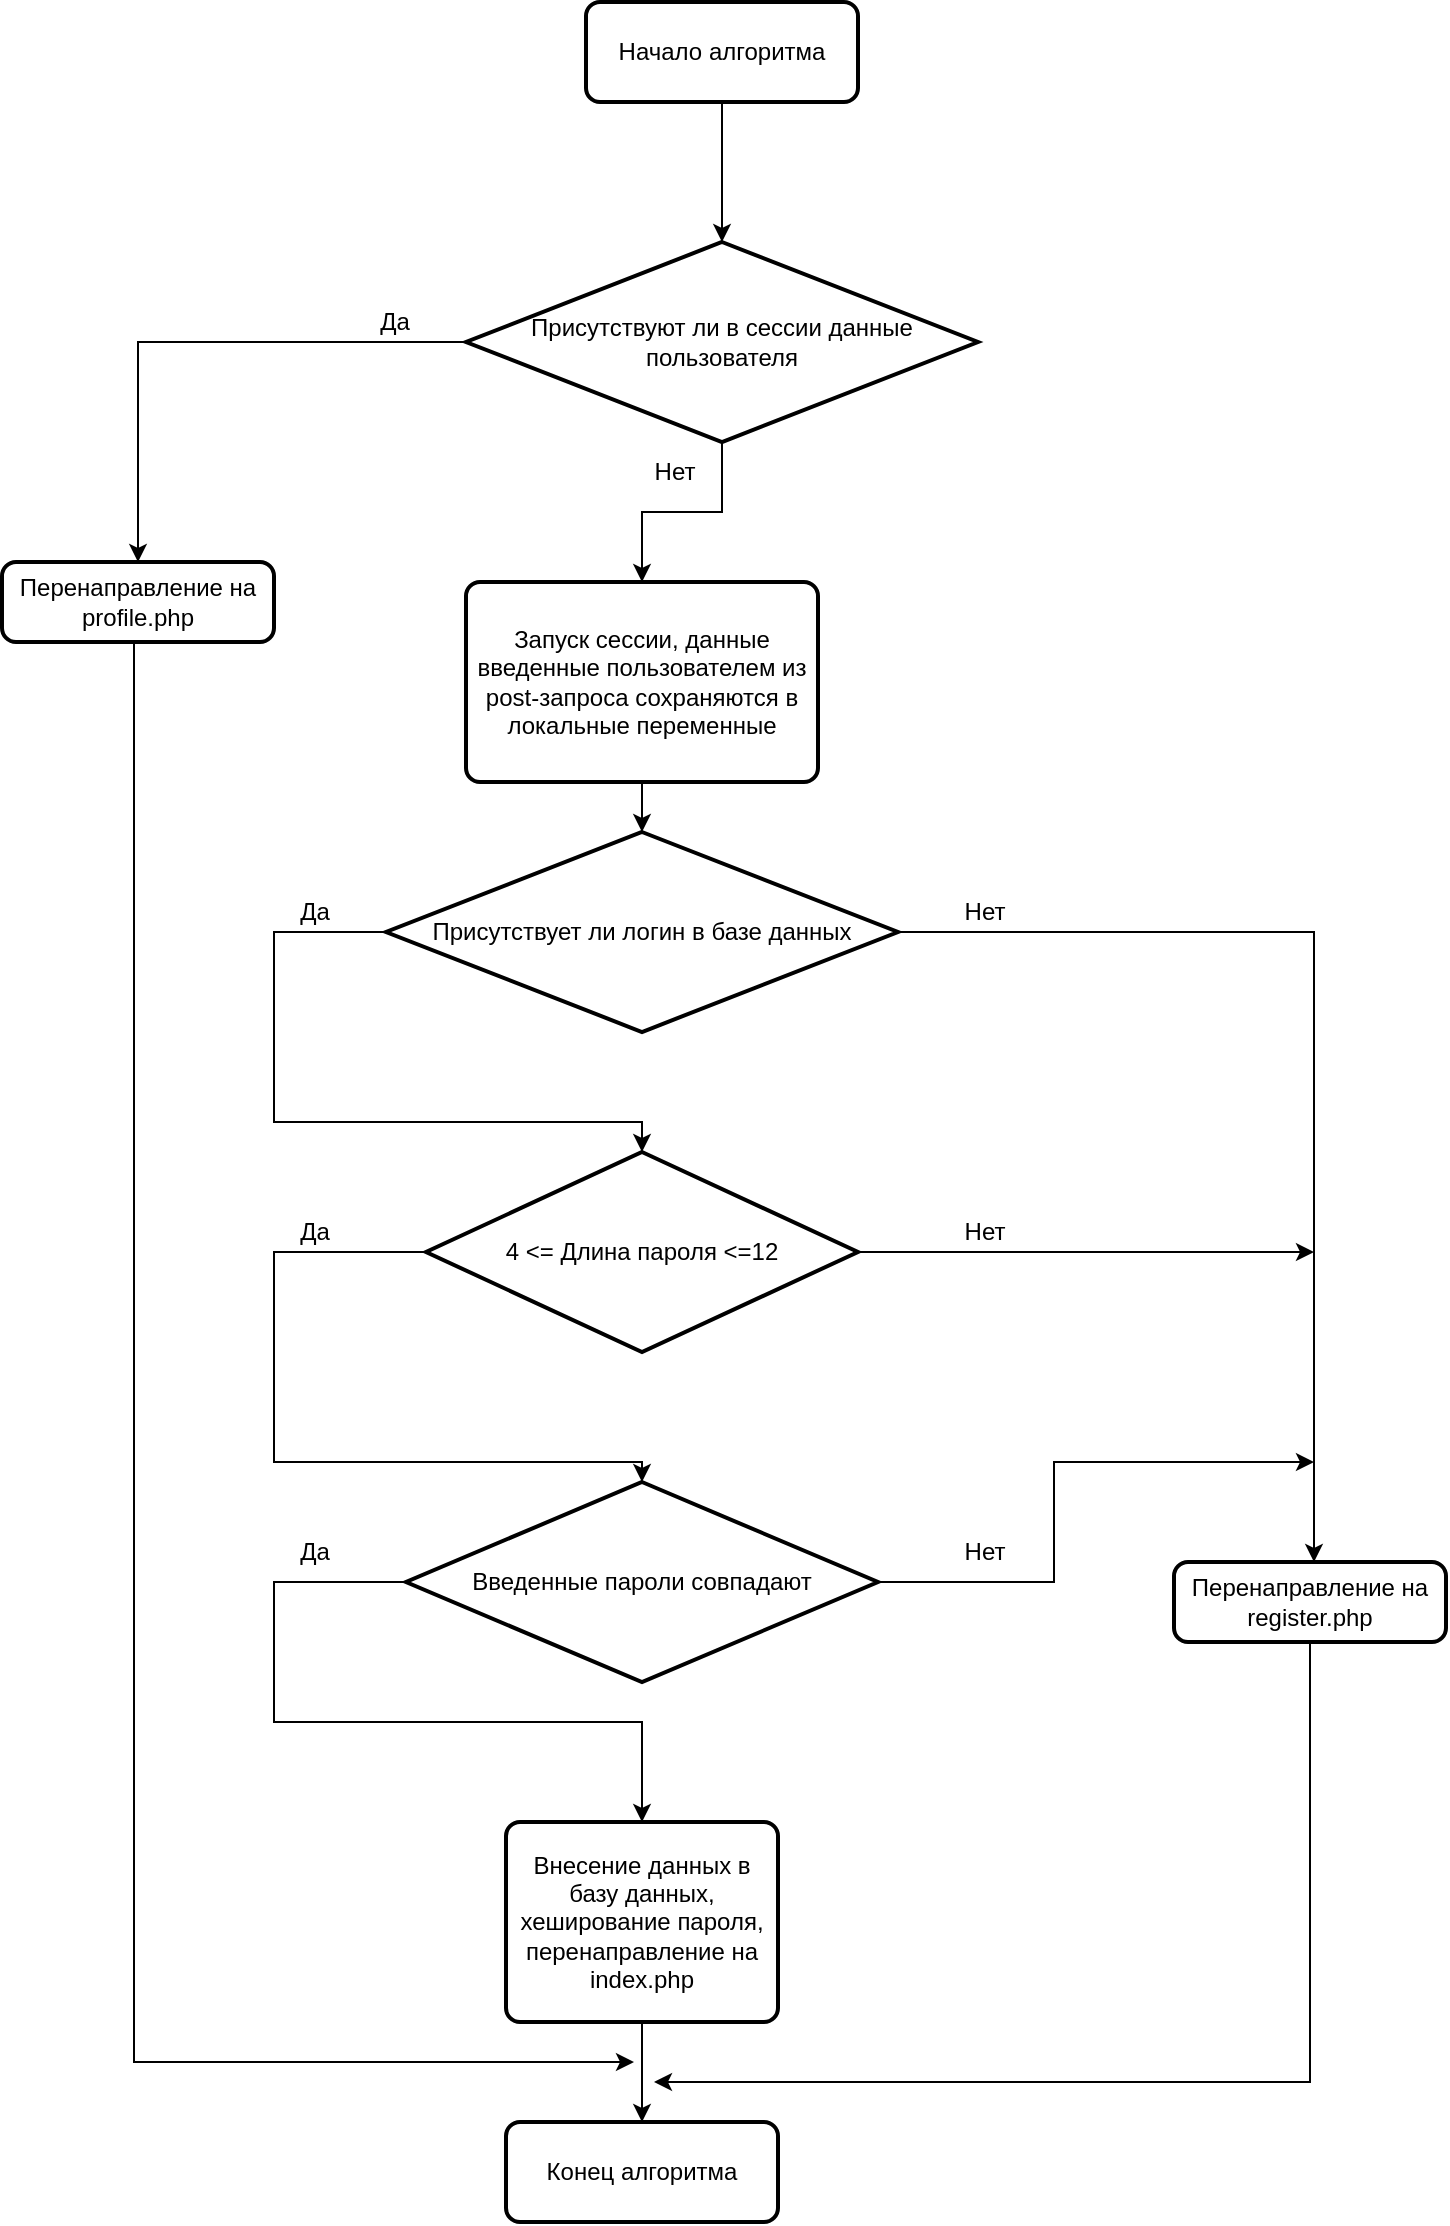 <mxfile version="20.5.3"><diagram id="tfy3GRNyEf898n816LnG" name="Страница 1"><mxGraphModel dx="1424" dy="827" grid="1" gridSize="10" guides="1" tooltips="1" connect="1" arrows="1" fold="1" page="1" pageScale="1" pageWidth="827" pageHeight="1169" math="0" shadow="0"><root><mxCell id="0"/><mxCell id="1" parent="0"/><mxCell id="02ljIo7qsVf_4RelnSRG-7" value="Нет" style="text;html=1;align=center;verticalAlign=middle;resizable=0;points=[];autosize=1;strokeColor=none;fillColor=none;" vertex="1" parent="1"><mxGeometry x="525" y="460" width="40" height="30" as="geometry"/></mxCell><mxCell id="02ljIo7qsVf_4RelnSRG-9" value="Да" style="text;html=1;align=center;verticalAlign=middle;resizable=0;points=[];autosize=1;strokeColor=none;fillColor=none;" vertex="1" parent="1"><mxGeometry x="190" y="460" width="40" height="30" as="geometry"/></mxCell><mxCell id="02ljIo7qsVf_4RelnSRG-12" value="" style="edgeStyle=segmentEdgeStyle;endArrow=classic;html=1;rounded=0;exitX=0;exitY=0.5;exitDx=0;exitDy=0;exitPerimeter=0;entryX=0.5;entryY=0;entryDx=0;entryDy=0;entryPerimeter=0;" edge="1" parent="1" source="02ljIo7qsVf_4RelnSRG-34" target="02ljIo7qsVf_4RelnSRG-33"><mxGeometry width="50" height="50" relative="1" as="geometry"><mxPoint x="243.0" y="495" as="sourcePoint"/><mxPoint x="374" y="600" as="targetPoint"/><Array as="points"><mxPoint x="190" y="485"/><mxPoint x="190" y="580"/><mxPoint x="374" y="580"/></Array></mxGeometry></mxCell><mxCell id="02ljIo7qsVf_4RelnSRG-14" value="" style="edgeStyle=elbowEdgeStyle;elbow=horizontal;endArrow=classic;html=1;rounded=0;exitX=1;exitY=0.5;exitDx=0;exitDy=0;exitPerimeter=0;" edge="1" parent="1" source="02ljIo7qsVf_4RelnSRG-34"><mxGeometry width="50" height="50" relative="1" as="geometry"><mxPoint x="505" y="495" as="sourcePoint"/><mxPoint x="710" y="800" as="targetPoint"/><Array as="points"><mxPoint x="710" y="650"/></Array></mxGeometry></mxCell><mxCell id="02ljIo7qsVf_4RelnSRG-15" value="" style="edgeStyle=elbowEdgeStyle;elbow=horizontal;endArrow=classic;html=1;rounded=0;exitX=1;exitY=0.5;exitDx=0;exitDy=0;exitPerimeter=0;" edge="1" parent="1" source="02ljIo7qsVf_4RelnSRG-33"><mxGeometry width="50" height="50" relative="1" as="geometry"><mxPoint x="505" y="655" as="sourcePoint"/><mxPoint x="710" y="645" as="targetPoint"/><Array as="points"/></mxGeometry></mxCell><mxCell id="02ljIo7qsVf_4RelnSRG-16" value="Нет" style="text;html=1;align=center;verticalAlign=middle;resizable=0;points=[];autosize=1;strokeColor=none;fillColor=none;" vertex="1" parent="1"><mxGeometry x="525" y="620" width="40" height="30" as="geometry"/></mxCell><mxCell id="02ljIo7qsVf_4RelnSRG-20" value="Да" style="text;html=1;align=center;verticalAlign=middle;resizable=0;points=[];autosize=1;strokeColor=none;fillColor=none;" vertex="1" parent="1"><mxGeometry x="190" y="620" width="40" height="30" as="geometry"/></mxCell><mxCell id="02ljIo7qsVf_4RelnSRG-21" value="" style="edgeStyle=segmentEdgeStyle;endArrow=classic;html=1;rounded=0;exitX=0;exitY=0.5;exitDx=0;exitDy=0;exitPerimeter=0;entryX=0.5;entryY=0;entryDx=0;entryDy=0;entryPerimeter=0;" edge="1" parent="1" source="02ljIo7qsVf_4RelnSRG-33" target="02ljIo7qsVf_4RelnSRG-32"><mxGeometry width="50" height="50" relative="1" as="geometry"><mxPoint x="243" y="655" as="sourcePoint"/><mxPoint x="374" y="760" as="targetPoint"/><Array as="points"><mxPoint x="190" y="645"/><mxPoint x="190" y="750"/><mxPoint x="374" y="750"/></Array></mxGeometry></mxCell><mxCell id="02ljIo7qsVf_4RelnSRG-24" value="" style="endArrow=classic;html=1;rounded=0;exitX=0.5;exitY=1;exitDx=0;exitDy=0;entryX=0.5;entryY=0;entryDx=0;entryDy=0;entryPerimeter=0;" edge="1" parent="1" source="02ljIo7qsVf_4RelnSRG-36" target="02ljIo7qsVf_4RelnSRG-34"><mxGeometry width="50" height="50" relative="1" as="geometry"><mxPoint x="374" y="410" as="sourcePoint"/><mxPoint x="374" y="440" as="targetPoint"/></mxGeometry></mxCell><mxCell id="02ljIo7qsVf_4RelnSRG-25" value="Да" style="text;html=1;align=center;verticalAlign=middle;resizable=0;points=[];autosize=1;strokeColor=none;fillColor=none;" vertex="1" parent="1"><mxGeometry x="190" y="780" width="40" height="30" as="geometry"/></mxCell><mxCell id="02ljIo7qsVf_4RelnSRG-26" value="" style="edgeStyle=segmentEdgeStyle;endArrow=classic;html=1;rounded=0;exitX=0;exitY=0.5;exitDx=0;exitDy=0;entryX=0.5;entryY=0;entryDx=0;entryDy=0;exitPerimeter=0;" edge="1" parent="1" source="02ljIo7qsVf_4RelnSRG-32" target="02ljIo7qsVf_4RelnSRG-30"><mxGeometry width="50" height="50" relative="1" as="geometry"><mxPoint x="243" y="815" as="sourcePoint"/><mxPoint x="374" y="920" as="targetPoint"/><Array as="points"><mxPoint x="190" y="810"/><mxPoint x="190" y="880"/><mxPoint x="374" y="880"/></Array></mxGeometry></mxCell><mxCell id="02ljIo7qsVf_4RelnSRG-27" value="" style="edgeStyle=elbowEdgeStyle;elbow=horizontal;endArrow=classic;html=1;rounded=0;exitX=1;exitY=0.5;exitDx=0;exitDy=0;exitPerimeter=0;" edge="1" parent="1" source="02ljIo7qsVf_4RelnSRG-32"><mxGeometry width="50" height="50" relative="1" as="geometry"><mxPoint x="505" y="815" as="sourcePoint"/><mxPoint x="710" y="750" as="targetPoint"/><Array as="points"><mxPoint x="580" y="820"/></Array></mxGeometry></mxCell><mxCell id="02ljIo7qsVf_4RelnSRG-28" value="Нет" style="text;html=1;align=center;verticalAlign=middle;resizable=0;points=[];autosize=1;strokeColor=none;fillColor=none;" vertex="1" parent="1"><mxGeometry x="525" y="780" width="40" height="30" as="geometry"/></mxCell><mxCell id="02ljIo7qsVf_4RelnSRG-39" style="edgeStyle=orthogonalEdgeStyle;rounded=0;orthogonalLoop=1;jettySize=auto;html=1;exitX=0.5;exitY=1;exitDx=0;exitDy=0;entryX=0.5;entryY=0;entryDx=0;entryDy=0;" edge="1" parent="1" source="02ljIo7qsVf_4RelnSRG-30" target="02ljIo7qsVf_4RelnSRG-38"><mxGeometry relative="1" as="geometry"/></mxCell><mxCell id="02ljIo7qsVf_4RelnSRG-30" value="Внесение данных в базу данных, хеширование пароля, перенаправление на index.php" style="rounded=1;whiteSpace=wrap;html=1;absoluteArcSize=1;arcSize=14;strokeWidth=2;" vertex="1" parent="1"><mxGeometry x="306" y="930" width="136" height="100" as="geometry"/></mxCell><mxCell id="02ljIo7qsVf_4RelnSRG-32" value="Введенные пароли совпадают" style="strokeWidth=2;html=1;shape=mxgraph.flowchart.decision;whiteSpace=wrap;" vertex="1" parent="1"><mxGeometry x="256" y="760" width="236" height="100" as="geometry"/></mxCell><mxCell id="02ljIo7qsVf_4RelnSRG-33" value="4 &amp;lt;= Длина пароля &amp;lt;=12" style="strokeWidth=2;html=1;shape=mxgraph.flowchart.decision;whiteSpace=wrap;" vertex="1" parent="1"><mxGeometry x="266" y="595" width="216" height="100" as="geometry"/></mxCell><mxCell id="02ljIo7qsVf_4RelnSRG-34" value="Присутствует ли логин в базе данных" style="strokeWidth=2;html=1;shape=mxgraph.flowchart.decision;whiteSpace=wrap;" vertex="1" parent="1"><mxGeometry x="246" y="435" width="256" height="100" as="geometry"/></mxCell><mxCell id="02ljIo7qsVf_4RelnSRG-36" value="Запуск сессии, данные введенные пользователем из post-запроса сохраняются в локальные переменные" style="rounded=1;whiteSpace=wrap;html=1;absoluteArcSize=1;arcSize=14;strokeWidth=2;" vertex="1" parent="1"><mxGeometry x="286" y="310" width="176" height="100" as="geometry"/></mxCell><mxCell id="02ljIo7qsVf_4RelnSRG-56" value="" style="edgeStyle=orthogonalEdgeStyle;rounded=0;orthogonalLoop=1;jettySize=auto;html=1;" edge="1" parent="1" source="02ljIo7qsVf_4RelnSRG-37" target="02ljIo7qsVf_4RelnSRG-43"><mxGeometry relative="1" as="geometry"/></mxCell><mxCell id="02ljIo7qsVf_4RelnSRG-37" value="Начало алгоритма" style="rounded=1;whiteSpace=wrap;html=1;absoluteArcSize=1;arcSize=14;strokeWidth=2;" vertex="1" parent="1"><mxGeometry x="346" y="20" width="136" height="50" as="geometry"/></mxCell><mxCell id="02ljIo7qsVf_4RelnSRG-38" value="Конец алгоритма" style="rounded=1;whiteSpace=wrap;html=1;absoluteArcSize=1;arcSize=14;strokeWidth=2;" vertex="1" parent="1"><mxGeometry x="306" y="1080" width="136" height="50" as="geometry"/></mxCell><mxCell id="02ljIo7qsVf_4RelnSRG-42" style="edgeStyle=orthogonalEdgeStyle;rounded=0;orthogonalLoop=1;jettySize=auto;html=1;" edge="1" parent="1" source="02ljIo7qsVf_4RelnSRG-40"><mxGeometry relative="1" as="geometry"><mxPoint x="380" y="1060" as="targetPoint"/><Array as="points"><mxPoint x="708" y="1060"/></Array></mxGeometry></mxCell><mxCell id="02ljIo7qsVf_4RelnSRG-40" value="Перенаправление на register.php" style="rounded=1;whiteSpace=wrap;html=1;absoluteArcSize=1;arcSize=14;strokeWidth=2;" vertex="1" parent="1"><mxGeometry x="640" y="800" width="136" height="40" as="geometry"/></mxCell><mxCell id="02ljIo7qsVf_4RelnSRG-47" style="edgeStyle=orthogonalEdgeStyle;rounded=0;orthogonalLoop=1;jettySize=auto;html=1;entryX=0.5;entryY=0;entryDx=0;entryDy=0;" edge="1" parent="1" source="02ljIo7qsVf_4RelnSRG-43" target="02ljIo7qsVf_4RelnSRG-45"><mxGeometry relative="1" as="geometry"/></mxCell><mxCell id="02ljIo7qsVf_4RelnSRG-48" style="edgeStyle=orthogonalEdgeStyle;rounded=0;orthogonalLoop=1;jettySize=auto;html=1;exitX=0.5;exitY=1;exitDx=0;exitDy=0;exitPerimeter=0;entryX=0.5;entryY=0;entryDx=0;entryDy=0;" edge="1" parent="1" source="02ljIo7qsVf_4RelnSRG-43" target="02ljIo7qsVf_4RelnSRG-36"><mxGeometry relative="1" as="geometry"/></mxCell><mxCell id="02ljIo7qsVf_4RelnSRG-43" value="Присутствуют ли в сессии данные пользователя" style="strokeWidth=2;html=1;shape=mxgraph.flowchart.decision;whiteSpace=wrap;" vertex="1" parent="1"><mxGeometry x="286" y="140" width="256" height="100" as="geometry"/></mxCell><mxCell id="02ljIo7qsVf_4RelnSRG-45" value="Перенаправление на profile.php" style="rounded=1;whiteSpace=wrap;html=1;absoluteArcSize=1;arcSize=14;strokeWidth=2;" vertex="1" parent="1"><mxGeometry x="54" y="300" width="136" height="40" as="geometry"/></mxCell><mxCell id="02ljIo7qsVf_4RelnSRG-49" value="Нет" style="text;html=1;align=center;verticalAlign=middle;resizable=0;points=[];autosize=1;strokeColor=none;fillColor=none;" vertex="1" parent="1"><mxGeometry x="370" y="240" width="40" height="30" as="geometry"/></mxCell><mxCell id="02ljIo7qsVf_4RelnSRG-50" value="Да" style="text;html=1;align=center;verticalAlign=middle;resizable=0;points=[];autosize=1;strokeColor=none;fillColor=none;" vertex="1" parent="1"><mxGeometry x="230" y="165" width="40" height="30" as="geometry"/></mxCell><mxCell id="02ljIo7qsVf_4RelnSRG-54" value="" style="edgeStyle=elbowEdgeStyle;elbow=horizontal;endArrow=classic;html=1;rounded=0;exitX=0.5;exitY=1;exitDx=0;exitDy=0;" edge="1" parent="1" source="02ljIo7qsVf_4RelnSRG-45"><mxGeometry width="50" height="50" relative="1" as="geometry"><mxPoint x="240" y="700" as="sourcePoint"/><mxPoint x="370" y="1050" as="targetPoint"/><Array as="points"><mxPoint x="120" y="520"/></Array></mxGeometry></mxCell></root></mxGraphModel></diagram></mxfile>